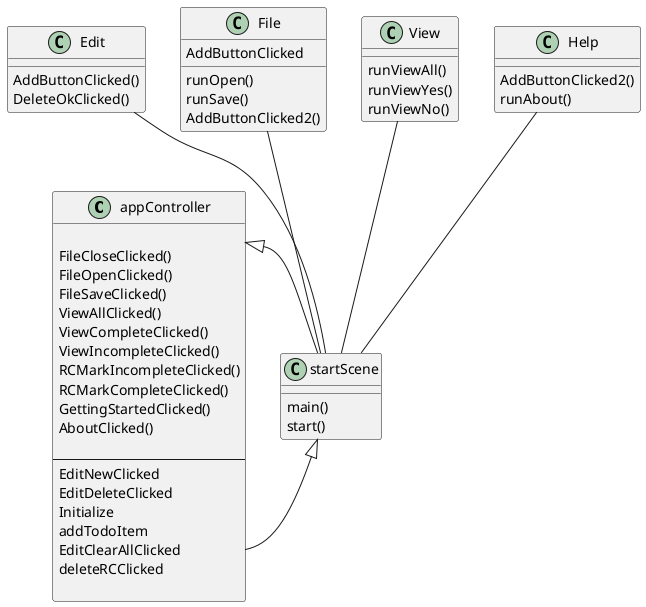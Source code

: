 @startuml
'https://plantuml.com/sequence-diagram

class appController {

FileCloseClicked()
FileOpenClicked()
FileSaveClicked()
ViewAllClicked()
ViewCompleteClicked()
ViewIncompleteClicked()
RCMarkIncompleteClicked()
RCMarkCompleteClicked()
GettingStartedClicked()
AboutClicked()

--
EditNewClicked
EditDeleteClicked
Initialize
addTodoItem
EditClearAllClicked
deleteRCClicked

}

class Edit {
AddButtonClicked()
DeleteOkClicked()
}

class File {
runOpen()
AddButtonClicked
runSave()
AddButtonClicked2()
}

class View {
runViewAll()
runViewYes()
runViewNo()
}

class Help {
AddButtonClicked2()
runAbout()
}

class startScene {
main()
start()
}



appController -|> startScene
appController <|- startScene

Edit -- startScene
File -- startScene
Help -- startScene
View -- startScene



@enduml